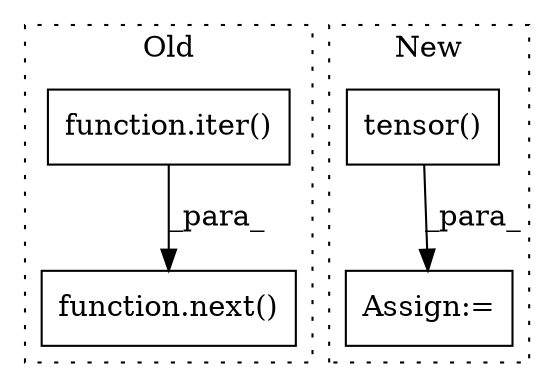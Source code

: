 digraph G {
subgraph cluster0 {
1 [label="function.next()" a="75" s="1087,1120" l="5,1" shape="box"];
3 [label="function.iter()" a="75" s="1092,1119" l="5,1" shape="box"];
label = "Old";
style="dotted";
}
subgraph cluster1 {
2 [label="tensor()" a="75" s="1167,1253" l="22,6" shape="box"];
4 [label="Assign:=" a="68" s="1164" l="3" shape="box"];
label = "New";
style="dotted";
}
2 -> 4 [label="_para_"];
3 -> 1 [label="_para_"];
}